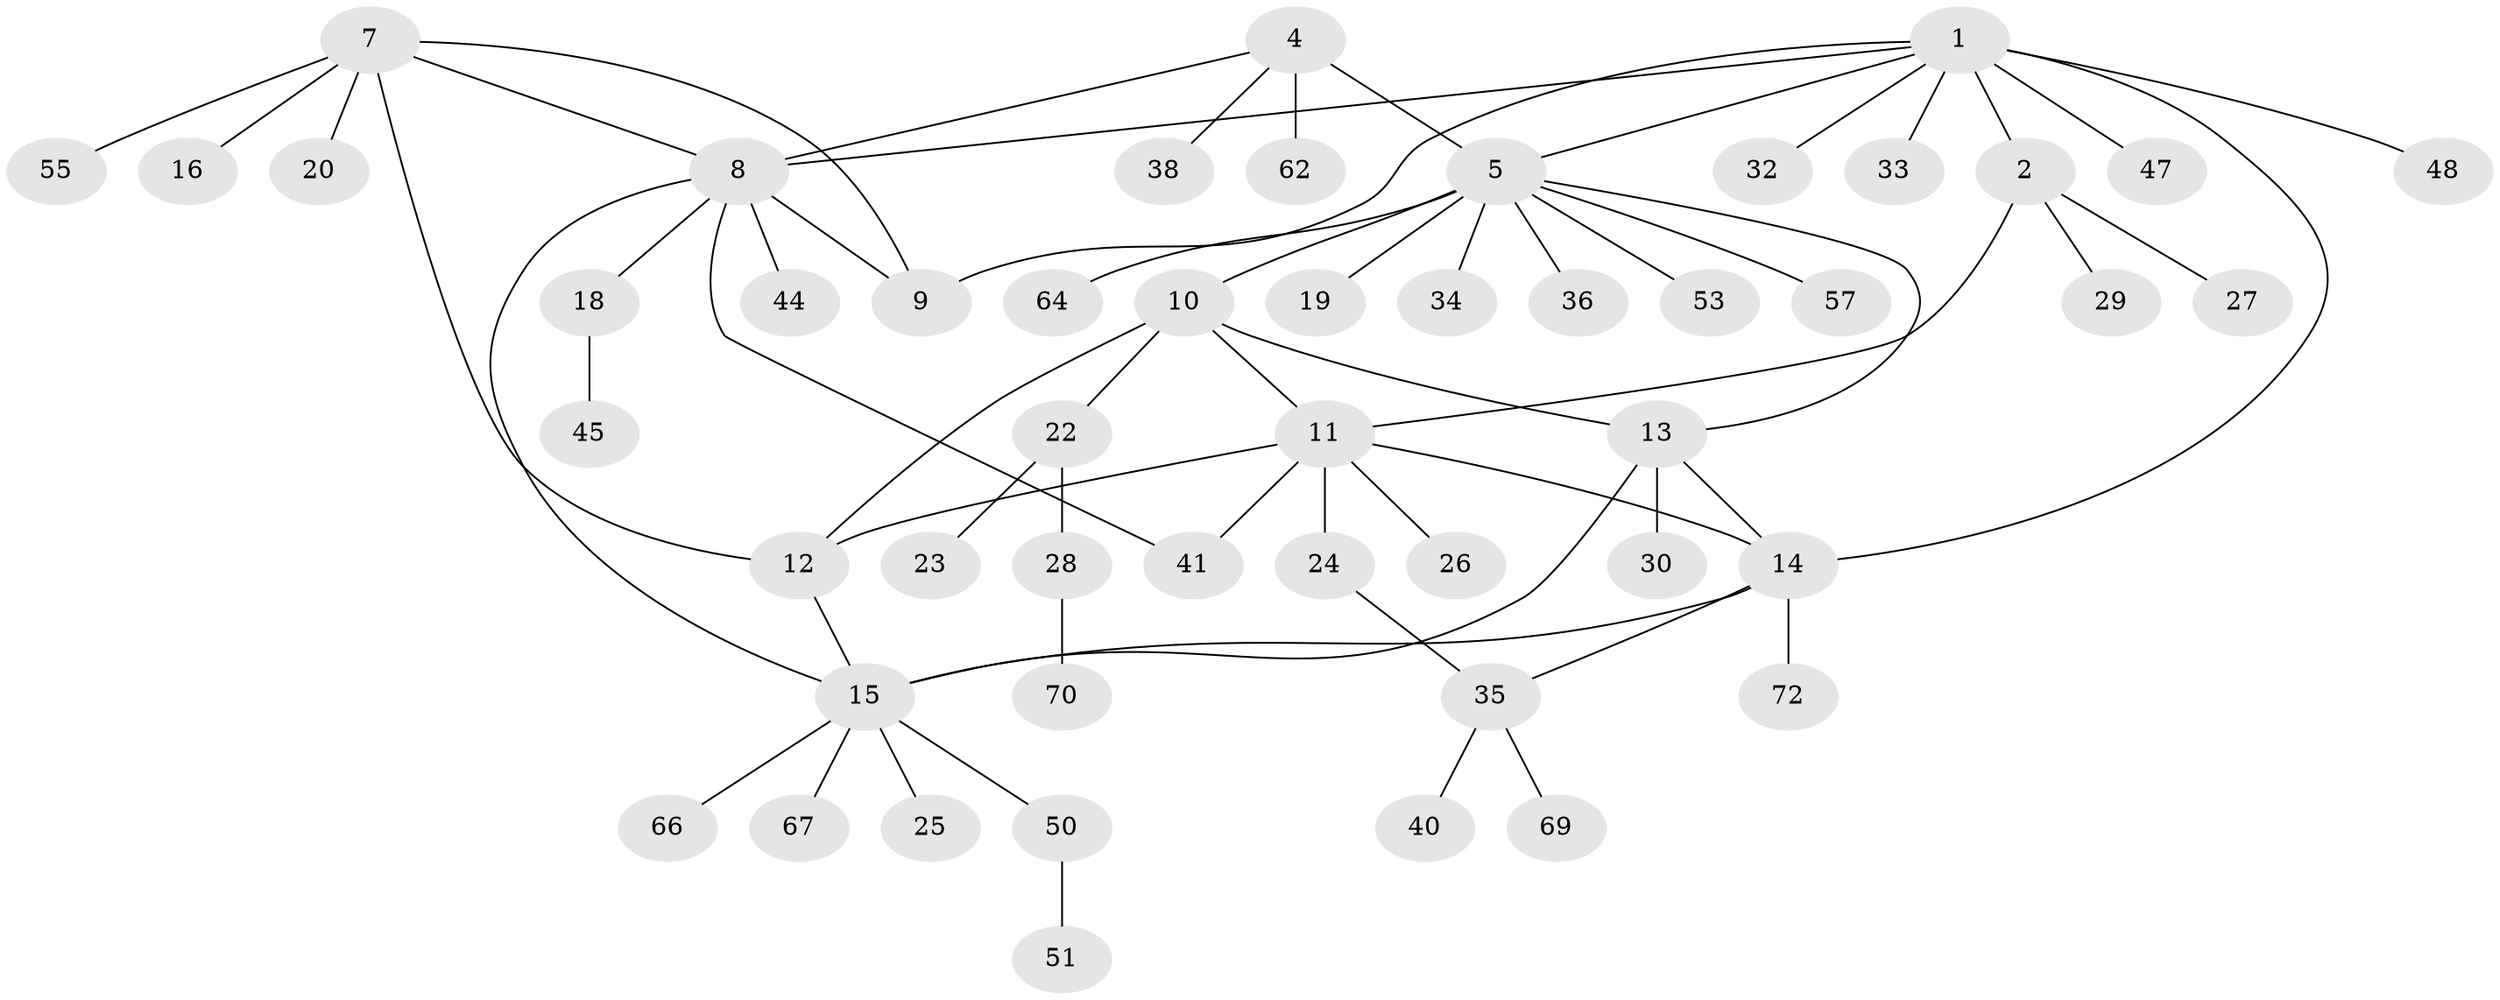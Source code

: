 // Generated by graph-tools (version 1.1) at 2025/52/02/27/25 19:52:21]
// undirected, 50 vertices, 63 edges
graph export_dot {
graph [start="1"]
  node [color=gray90,style=filled];
  1 [super="+3"];
  2 [super="+21"];
  4 [super="+6"];
  5 [super="+17"];
  7 [super="+54"];
  8 [super="+42"];
  9;
  10 [super="+56"];
  11 [super="+58"];
  12 [super="+63"];
  13;
  14 [super="+37"];
  15 [super="+43"];
  16;
  18;
  19;
  20;
  22 [super="+31"];
  23;
  24 [super="+49"];
  25;
  26;
  27;
  28 [super="+52"];
  29;
  30;
  32;
  33;
  34 [super="+61"];
  35 [super="+39"];
  36;
  38;
  40;
  41 [super="+46"];
  44 [super="+65"];
  45;
  47;
  48;
  50 [super="+60"];
  51;
  53 [super="+59"];
  55;
  57 [super="+71"];
  62;
  64;
  66 [super="+68"];
  67;
  69;
  70;
  72;
  1 -- 2 [weight=2];
  1 -- 9;
  1 -- 14;
  1 -- 48;
  1 -- 32;
  1 -- 33;
  1 -- 5;
  1 -- 47;
  1 -- 8;
  2 -- 11;
  2 -- 29;
  2 -- 27;
  4 -- 5 [weight=2];
  4 -- 8;
  4 -- 62;
  4 -- 38;
  5 -- 10;
  5 -- 13;
  5 -- 57;
  5 -- 64;
  5 -- 34;
  5 -- 19;
  5 -- 36;
  5 -- 53;
  7 -- 8;
  7 -- 9;
  7 -- 12;
  7 -- 16;
  7 -- 20;
  7 -- 55;
  8 -- 9;
  8 -- 15;
  8 -- 18;
  8 -- 41;
  8 -- 44;
  10 -- 11;
  10 -- 12;
  10 -- 13;
  10 -- 22;
  11 -- 12;
  11 -- 24;
  11 -- 26;
  11 -- 41;
  11 -- 14;
  12 -- 15;
  13 -- 14;
  13 -- 15;
  13 -- 30;
  14 -- 15;
  14 -- 72;
  14 -- 35;
  15 -- 25;
  15 -- 66;
  15 -- 50;
  15 -- 67;
  18 -- 45;
  22 -- 23;
  22 -- 28;
  24 -- 35;
  28 -- 70;
  35 -- 40;
  35 -- 69;
  50 -- 51;
}
